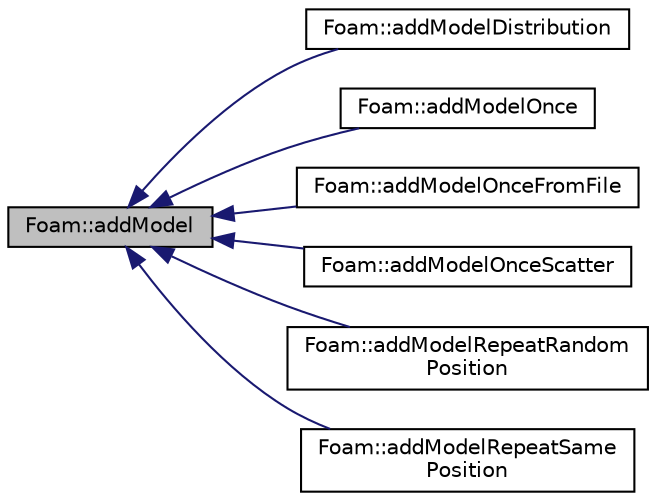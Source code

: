 digraph "Foam::addModel"
{
 // LATEX_PDF_SIZE
  edge [fontname="Helvetica",fontsize="10",labelfontname="Helvetica",labelfontsize="10"];
  node [fontname="Helvetica",fontsize="10",shape=record];
  rankdir="LR";
  Node1 [label="Foam::addModel",height=0.2,width=0.4,color="black", fillcolor="grey75", style="filled", fontcolor="black",tooltip=" "];
  Node1 -> Node2 [dir="back",color="midnightblue",fontsize="10",style="solid",fontname="Helvetica"];
  Node2 [label="Foam::addModelDistribution",height=0.2,width=0.4,color="black", fillcolor="white", style="filled",URL="$classFoam_1_1addModelDistribution.html",tooltip=" "];
  Node1 -> Node3 [dir="back",color="midnightblue",fontsize="10",style="solid",fontname="Helvetica"];
  Node3 [label="Foam::addModelOnce",height=0.2,width=0.4,color="black", fillcolor="white", style="filled",URL="$classFoam_1_1addModelOnce.html",tooltip=" "];
  Node1 -> Node4 [dir="back",color="midnightblue",fontsize="10",style="solid",fontname="Helvetica"];
  Node4 [label="Foam::addModelOnceFromFile",height=0.2,width=0.4,color="black", fillcolor="white", style="filled",URL="$classFoam_1_1addModelOnceFromFile.html",tooltip=" "];
  Node1 -> Node5 [dir="back",color="midnightblue",fontsize="10",style="solid",fontname="Helvetica"];
  Node5 [label="Foam::addModelOnceScatter",height=0.2,width=0.4,color="black", fillcolor="white", style="filled",URL="$classFoam_1_1addModelOnceScatter.html",tooltip=" "];
  Node1 -> Node6 [dir="back",color="midnightblue",fontsize="10",style="solid",fontname="Helvetica"];
  Node6 [label="Foam::addModelRepeatRandom\lPosition",height=0.2,width=0.4,color="black", fillcolor="white", style="filled",URL="$classFoam_1_1addModelRepeatRandomPosition.html",tooltip=" "];
  Node1 -> Node7 [dir="back",color="midnightblue",fontsize="10",style="solid",fontname="Helvetica"];
  Node7 [label="Foam::addModelRepeatSame\lPosition",height=0.2,width=0.4,color="black", fillcolor="white", style="filled",URL="$classFoam_1_1addModelRepeatSamePosition.html",tooltip=" "];
}
